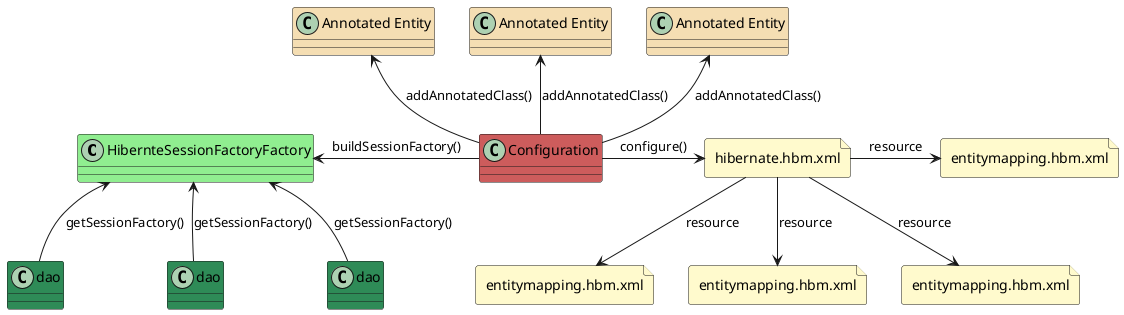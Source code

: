 @startuml
'https://plantuml.com/sequence-diagram

allowmixing

class "HibernteSessionFactoryFactory" as hsff #lightgreen
class "Configuration" as config #indianred

class "Annotated Entity" as entity1 #wheat
class "Annotated Entity" as entity2 #wheat
class "Annotated Entity" as entity3 #wheat


file "hibernate.hbm.xml" as cfg #lemonchiffon
file "entitymapping.hbm.xml" as mapping1 #lemonchiffon
file "entitymapping.hbm.xml" as mapping2 #lemonchiffon
file "entitymapping.hbm.xml" as mapping3 #lemonchiffon
file "entitymapping.hbm.xml" as mapping4 #lemonchiffon

class "dao" as dao1 #seagreen
class "dao" as dao2 #seagreen
class "dao" as dao3 #seagreen

hsff <-- dao1 : getSessionFactory()
hsff <-- dao2 : getSessionFactory()
hsff <-- dao3 : getSessionFactory()

hsff <- config : buildSessionFactory()

entity1 <-- config : addAnnotatedClass()
entity2 <-- config : addAnnotatedClass()
entity3 <-- config : addAnnotatedClass()

config -> cfg : configure()
cfg --> mapping1 : resource
cfg --> mapping2 : resource
cfg --> mapping3 : resource
cfg -> mapping4 : resource



@enduml
